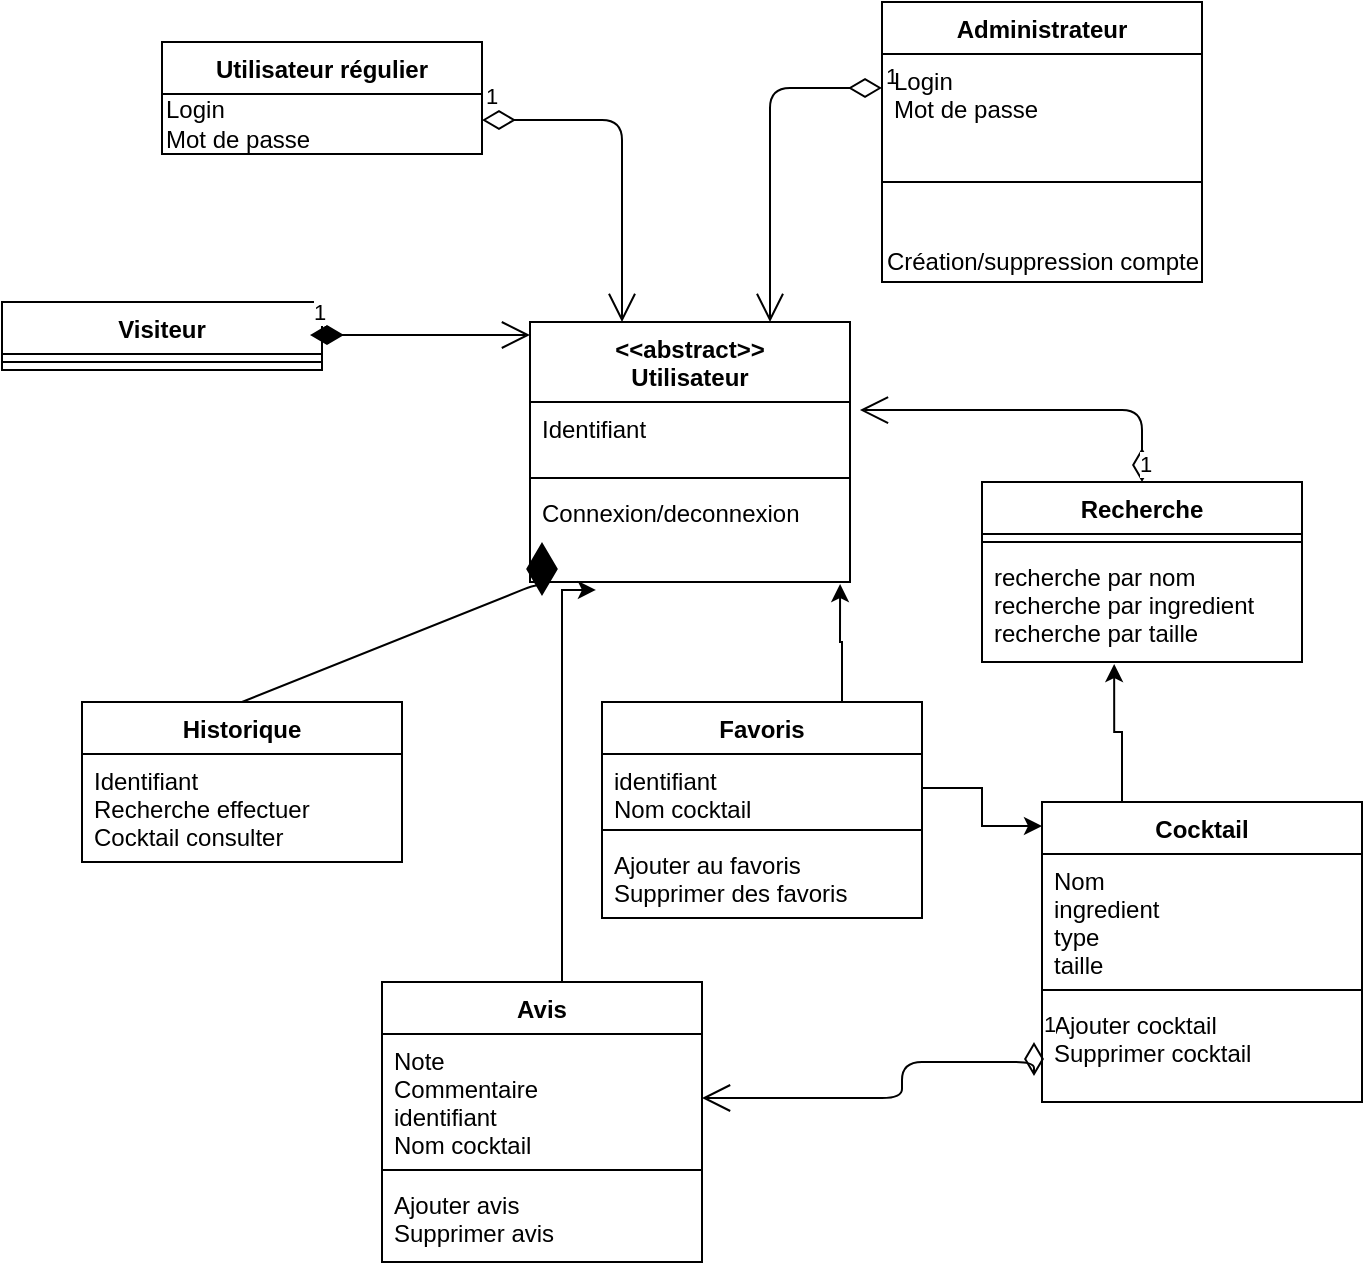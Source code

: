 <mxfile version="13.7.5" type="github">
  <diagram id="3J0MkAagL5TbEygOvl54" name="Page-1">
    <mxGraphModel dx="904" dy="547" grid="1" gridSize="10" guides="1" tooltips="1" connect="1" arrows="1" fold="1" page="1" pageScale="1" pageWidth="827" pageHeight="1169" math="0" shadow="0">
      <root>
        <mxCell id="0" />
        <mxCell id="1" parent="0" />
        <mxCell id="rOZuY8Ab4slvsV-LKuFR-18" value="Utilisateur régulier" style="swimlane;fontStyle=1;align=center;verticalAlign=top;childLayout=stackLayout;horizontal=1;startSize=26;horizontalStack=0;resizeParent=1;resizeParentMax=0;resizeLast=0;collapsible=1;marginBottom=0;" parent="1" vertex="1">
          <mxGeometry x="150" y="40" width="160" height="56" as="geometry">
            <mxRectangle x="150" y="40" width="140" height="26" as="alternateBounds" />
          </mxGeometry>
        </mxCell>
        <mxCell id="rOZuY8Ab4slvsV-LKuFR-45" value="Login&lt;br&gt;&lt;div&gt;&lt;span&gt;Mot de passe&lt;/span&gt;&lt;/div&gt;" style="text;html=1;align=left;verticalAlign=middle;resizable=0;points=[];autosize=1;" parent="rOZuY8Ab4slvsV-LKuFR-18" vertex="1">
          <mxGeometry y="26" width="160" height="30" as="geometry" />
        </mxCell>
        <mxCell id="rOZuY8Ab4slvsV-LKuFR-10" value="&lt;&lt;abstract&gt;&gt;&#xa;Utilisateur" style="swimlane;fontStyle=1;align=center;verticalAlign=top;childLayout=stackLayout;horizontal=1;startSize=40;horizontalStack=0;resizeParent=1;resizeParentMax=0;resizeLast=0;collapsible=1;marginBottom=0;" parent="1" vertex="1">
          <mxGeometry x="334" y="180" width="160" height="130" as="geometry" />
        </mxCell>
        <mxCell id="rOZuY8Ab4slvsV-LKuFR-11" value="Identifiant" style="text;strokeColor=none;fillColor=none;align=left;verticalAlign=top;spacingLeft=4;spacingRight=4;overflow=hidden;rotatable=0;points=[[0,0.5],[1,0.5]];portConstraint=eastwest;" parent="rOZuY8Ab4slvsV-LKuFR-10" vertex="1">
          <mxGeometry y="40" width="160" height="34" as="geometry" />
        </mxCell>
        <mxCell id="rOZuY8Ab4slvsV-LKuFR-12" value="" style="line;strokeWidth=1;fillColor=none;align=left;verticalAlign=middle;spacingTop=-1;spacingLeft=3;spacingRight=3;rotatable=0;labelPosition=right;points=[];portConstraint=eastwest;" parent="rOZuY8Ab4slvsV-LKuFR-10" vertex="1">
          <mxGeometry y="74" width="160" height="8" as="geometry" />
        </mxCell>
        <mxCell id="rOZuY8Ab4slvsV-LKuFR-13" value="Connexion/deconnexion" style="text;strokeColor=none;fillColor=none;align=left;verticalAlign=top;spacingLeft=4;spacingRight=4;overflow=hidden;rotatable=0;points=[[0,0.5],[1,0.5]];portConstraint=eastwest;" parent="rOZuY8Ab4slvsV-LKuFR-10" vertex="1">
          <mxGeometry y="82" width="160" height="48" as="geometry" />
        </mxCell>
        <mxCell id="rOZuY8Ab4slvsV-LKuFR-23" value="1" style="endArrow=open;html=1;endSize=12;startArrow=diamondThin;startSize=14;startFill=0;edgeStyle=orthogonalEdgeStyle;align=left;verticalAlign=bottom;exitX=1;exitY=0.5;exitDx=0;exitDy=0;" parent="1" edge="1">
          <mxGeometry x="-1" y="3" relative="1" as="geometry">
            <mxPoint x="310" y="79" as="sourcePoint" />
            <mxPoint x="380" y="180" as="targetPoint" />
            <Array as="points">
              <mxPoint x="380" y="79" />
              <mxPoint x="380" y="180" />
            </Array>
          </mxGeometry>
        </mxCell>
        <mxCell id="rOZuY8Ab4slvsV-LKuFR-25" value="1" style="endArrow=open;html=1;endSize=12;startArrow=diamondThin;startSize=14;startFill=0;edgeStyle=orthogonalEdgeStyle;align=left;verticalAlign=bottom;exitX=0;exitY=0.5;exitDx=0;exitDy=0;entryX=0.75;entryY=0;entryDx=0;entryDy=0;" parent="1" source="rOZuY8Ab4slvsV-LKuFR-15" target="rOZuY8Ab4slvsV-LKuFR-10" edge="1">
          <mxGeometry x="-1" y="3" relative="1" as="geometry">
            <mxPoint x="340" y="220" as="sourcePoint" />
            <mxPoint x="500" y="220" as="targetPoint" />
          </mxGeometry>
        </mxCell>
        <mxCell id="rOZuY8Ab4slvsV-LKuFR-34" value="Visiteur" style="swimlane;fontStyle=1;align=center;verticalAlign=top;childLayout=stackLayout;horizontal=1;startSize=26;horizontalStack=0;resizeParent=1;resizeParentMax=0;resizeLast=0;collapsible=1;marginBottom=0;" parent="1" vertex="1">
          <mxGeometry x="70" y="170" width="160" height="34" as="geometry" />
        </mxCell>
        <mxCell id="rOZuY8Ab4slvsV-LKuFR-36" value="" style="line;strokeWidth=1;fillColor=none;align=left;verticalAlign=middle;spacingTop=-1;spacingLeft=3;spacingRight=3;rotatable=0;labelPosition=right;points=[];portConstraint=eastwest;" parent="rOZuY8Ab4slvsV-LKuFR-34" vertex="1">
          <mxGeometry y="26" width="160" height="8" as="geometry" />
        </mxCell>
        <mxCell id="rOZuY8Ab4slvsV-LKuFR-38" value="1" style="endArrow=open;html=1;endSize=12;startArrow=diamondThin;startSize=14;startFill=1;edgeStyle=orthogonalEdgeStyle;align=left;verticalAlign=bottom;exitX=1;exitY=0.5;exitDx=0;exitDy=0;" parent="1" edge="1">
          <mxGeometry x="-1" y="3" relative="1" as="geometry">
            <mxPoint x="224" y="186.5" as="sourcePoint" />
            <mxPoint x="334" y="186.5" as="targetPoint" />
          </mxGeometry>
        </mxCell>
        <mxCell id="rOZuY8Ab4slvsV-LKuFR-43" value="" style="endArrow=diamondThin;endFill=1;endSize=24;html=1;exitX=0.5;exitY=0;exitDx=0;exitDy=0;" parent="1" source="rOZuY8Ab4slvsV-LKuFR-39" edge="1">
          <mxGeometry width="160" relative="1" as="geometry">
            <mxPoint x="340" y="250" as="sourcePoint" />
            <mxPoint x="340" y="290" as="targetPoint" />
            <Array as="points">
              <mxPoint x="340" y="310" />
            </Array>
          </mxGeometry>
        </mxCell>
        <mxCell id="rOZuY8Ab4slvsV-LKuFR-73" style="edgeStyle=orthogonalEdgeStyle;rounded=0;orthogonalLoop=1;jettySize=auto;html=1;exitX=0.25;exitY=0;exitDx=0;exitDy=0;entryX=0.413;entryY=1.018;entryDx=0;entryDy=0;entryPerimeter=0;startSize=26;" parent="1" source="rOZuY8Ab4slvsV-LKuFR-30" target="rOZuY8Ab4slvsV-LKuFR-29" edge="1">
          <mxGeometry relative="1" as="geometry" />
        </mxCell>
        <mxCell id="rOZuY8Ab4slvsV-LKuFR-30" value="Cocktail" style="swimlane;fontStyle=1;align=center;verticalAlign=top;childLayout=stackLayout;horizontal=1;startSize=26;horizontalStack=0;resizeParent=1;resizeParentMax=0;resizeLast=0;collapsible=1;marginBottom=0;" parent="1" vertex="1">
          <mxGeometry x="590" y="420" width="160" height="150" as="geometry" />
        </mxCell>
        <mxCell id="rOZuY8Ab4slvsV-LKuFR-31" value="Nom&#xa;ingredient&#xa;type&#xa;taille&#xa;" style="text;strokeColor=none;fillColor=none;align=left;verticalAlign=top;spacingLeft=4;spacingRight=4;overflow=hidden;rotatable=0;points=[[0,0.5],[1,0.5]];portConstraint=eastwest;" parent="rOZuY8Ab4slvsV-LKuFR-30" vertex="1">
          <mxGeometry y="26" width="160" height="64" as="geometry" />
        </mxCell>
        <mxCell id="rOZuY8Ab4slvsV-LKuFR-32" value="" style="line;strokeWidth=1;fillColor=none;align=left;verticalAlign=middle;spacingTop=-1;spacingLeft=3;spacingRight=3;rotatable=0;labelPosition=right;points=[];portConstraint=eastwest;" parent="rOZuY8Ab4slvsV-LKuFR-30" vertex="1">
          <mxGeometry y="90" width="160" height="8" as="geometry" />
        </mxCell>
        <mxCell id="rOZuY8Ab4slvsV-LKuFR-33" value="Ajouter cocktail&#xa;Supprimer cocktail" style="text;strokeColor=none;fillColor=none;align=left;verticalAlign=top;spacingLeft=4;spacingRight=4;overflow=hidden;rotatable=0;points=[[0,0.5],[1,0.5]];portConstraint=eastwest;" parent="rOZuY8Ab4slvsV-LKuFR-30" vertex="1">
          <mxGeometry y="98" width="160" height="52" as="geometry" />
        </mxCell>
        <mxCell id="rOZuY8Ab4slvsV-LKuFR-39" value="Historique" style="swimlane;fontStyle=1;align=center;verticalAlign=top;childLayout=stackLayout;horizontal=1;startSize=26;horizontalStack=0;resizeParent=1;resizeParentMax=0;resizeLast=0;collapsible=1;marginBottom=0;" parent="1" vertex="1">
          <mxGeometry x="110" y="370" width="160" height="80" as="geometry" />
        </mxCell>
        <mxCell id="rOZuY8Ab4slvsV-LKuFR-40" value="Identifiant&#xa;Recherche effectuer&#xa;Cocktail consulter" style="text;strokeColor=none;fillColor=none;align=left;verticalAlign=top;spacingLeft=4;spacingRight=4;overflow=hidden;rotatable=0;points=[[0,0.5],[1,0.5]];portConstraint=eastwest;" parent="rOZuY8Ab4slvsV-LKuFR-39" vertex="1">
          <mxGeometry y="26" width="160" height="54" as="geometry" />
        </mxCell>
        <mxCell id="rOZuY8Ab4slvsV-LKuFR-26" value="Recherche" style="swimlane;fontStyle=1;align=center;verticalAlign=top;childLayout=stackLayout;horizontal=1;startSize=26;horizontalStack=0;resizeParent=1;resizeParentMax=0;resizeLast=0;collapsible=1;marginBottom=0;" parent="1" vertex="1">
          <mxGeometry x="560" y="260" width="160" height="90" as="geometry" />
        </mxCell>
        <mxCell id="rOZuY8Ab4slvsV-LKuFR-28" value="" style="line;strokeWidth=1;fillColor=none;align=left;verticalAlign=middle;spacingTop=-1;spacingLeft=3;spacingRight=3;rotatable=0;labelPosition=right;points=[];portConstraint=eastwest;" parent="rOZuY8Ab4slvsV-LKuFR-26" vertex="1">
          <mxGeometry y="26" width="160" height="8" as="geometry" />
        </mxCell>
        <mxCell id="rOZuY8Ab4slvsV-LKuFR-29" value="recherche par nom&#xa;recherche par ingredient&#xa;recherche par taille" style="text;strokeColor=none;fillColor=none;align=left;verticalAlign=top;spacingLeft=4;spacingRight=4;overflow=hidden;rotatable=0;points=[[0,0.5],[1,0.5]];portConstraint=eastwest;" parent="rOZuY8Ab4slvsV-LKuFR-26" vertex="1">
          <mxGeometry y="34" width="160" height="56" as="geometry" />
        </mxCell>
        <mxCell id="rOZuY8Ab4slvsV-LKuFR-46" value="1" style="endArrow=open;html=1;endSize=12;startArrow=diamondThin;startSize=14;startFill=0;edgeStyle=orthogonalEdgeStyle;align=left;verticalAlign=bottom;exitX=0.5;exitY=0;exitDx=0;exitDy=0;entryX=1.031;entryY=0.118;entryDx=0;entryDy=0;entryPerimeter=0;" parent="1" source="rOZuY8Ab4slvsV-LKuFR-26" target="rOZuY8Ab4slvsV-LKuFR-11" edge="1">
          <mxGeometry x="-1" y="3" relative="1" as="geometry">
            <mxPoint x="330" y="320" as="sourcePoint" />
            <mxPoint x="490" y="320" as="targetPoint" />
          </mxGeometry>
        </mxCell>
        <mxCell id="rOZuY8Ab4slvsV-LKuFR-53" value="1" style="endArrow=open;html=1;endSize=12;startArrow=diamondThin;startSize=14;startFill=0;edgeStyle=orthogonalEdgeStyle;align=left;verticalAlign=bottom;entryX=1;entryY=0.5;entryDx=0;entryDy=0;" parent="1" target="rOZuY8Ab4slvsV-LKuFR-48" edge="1">
          <mxGeometry x="-1" y="3" relative="1" as="geometry">
            <mxPoint x="586" y="540" as="sourcePoint" />
            <mxPoint x="490" y="320" as="targetPoint" />
            <Array as="points">
              <mxPoint x="586" y="550" />
              <mxPoint x="520" y="550" />
              <mxPoint x="520" y="568" />
            </Array>
          </mxGeometry>
        </mxCell>
        <mxCell id="rOZuY8Ab4slvsV-LKuFR-14" value="Administrateur" style="swimlane;fontStyle=1;align=center;verticalAlign=top;childLayout=stackLayout;horizontal=1;startSize=26;horizontalStack=0;resizeParent=1;resizeParentMax=0;resizeLast=0;collapsible=1;marginBottom=0;" parent="1" vertex="1">
          <mxGeometry x="510" y="20" width="160" height="140" as="geometry" />
        </mxCell>
        <mxCell id="rOZuY8Ab4slvsV-LKuFR-15" value="Login&#xa;Mot de passe" style="text;strokeColor=none;fillColor=none;align=left;verticalAlign=top;spacingLeft=4;spacingRight=4;overflow=hidden;rotatable=0;points=[[0,0.5],[1,0.5]];portConstraint=eastwest;" parent="rOZuY8Ab4slvsV-LKuFR-14" vertex="1">
          <mxGeometry y="26" width="160" height="34" as="geometry" />
        </mxCell>
        <mxCell id="rOZuY8Ab4slvsV-LKuFR-16" value="" style="line;strokeWidth=1;fillColor=none;align=left;verticalAlign=middle;spacingTop=-1;spacingLeft=3;spacingRight=3;rotatable=0;labelPosition=right;points=[];portConstraint=eastwest;" parent="rOZuY8Ab4slvsV-LKuFR-14" vertex="1">
          <mxGeometry y="60" width="160" height="60" as="geometry" />
        </mxCell>
        <mxCell id="rOZuY8Ab4slvsV-LKuFR-56" value="Création/suppression compte" style="text;html=1;align=center;verticalAlign=middle;resizable=0;points=[];autosize=1;" parent="rOZuY8Ab4slvsV-LKuFR-14" vertex="1">
          <mxGeometry y="120" width="160" height="20" as="geometry" />
        </mxCell>
        <mxCell id="rOZuY8Ab4slvsV-LKuFR-74" style="edgeStyle=orthogonalEdgeStyle;rounded=0;orthogonalLoop=1;jettySize=auto;html=1;exitX=0.25;exitY=0;exitDx=0;exitDy=0;entryX=0.206;entryY=1.083;entryDx=0;entryDy=0;entryPerimeter=0;startSize=26;" parent="1" source="rOZuY8Ab4slvsV-LKuFR-47" target="rOZuY8Ab4slvsV-LKuFR-13" edge="1">
          <mxGeometry relative="1" as="geometry">
            <Array as="points">
              <mxPoint x="350" y="510" />
              <mxPoint x="350" y="314" />
            </Array>
          </mxGeometry>
        </mxCell>
        <mxCell id="rOZuY8Ab4slvsV-LKuFR-47" value="Avis" style="swimlane;fontStyle=1;align=center;verticalAlign=top;childLayout=stackLayout;horizontal=1;startSize=26;horizontalStack=0;resizeParent=1;resizeParentMax=0;resizeLast=0;collapsible=1;marginBottom=0;" parent="1" vertex="1">
          <mxGeometry x="260" y="510" width="160" height="140" as="geometry" />
        </mxCell>
        <mxCell id="rOZuY8Ab4slvsV-LKuFR-48" value="Note&#xa;Commentaire&#xa;identifiant&#xa;Nom cocktail" style="text;strokeColor=none;fillColor=none;align=left;verticalAlign=top;spacingLeft=4;spacingRight=4;overflow=hidden;rotatable=0;points=[[0,0.5],[1,0.5]];portConstraint=eastwest;" parent="rOZuY8Ab4slvsV-LKuFR-47" vertex="1">
          <mxGeometry y="26" width="160" height="64" as="geometry" />
        </mxCell>
        <mxCell id="rOZuY8Ab4slvsV-LKuFR-49" value="" style="line;strokeWidth=1;fillColor=none;align=left;verticalAlign=middle;spacingTop=-1;spacingLeft=3;spacingRight=3;rotatable=0;labelPosition=right;points=[];portConstraint=eastwest;" parent="rOZuY8Ab4slvsV-LKuFR-47" vertex="1">
          <mxGeometry y="90" width="160" height="8" as="geometry" />
        </mxCell>
        <mxCell id="rOZuY8Ab4slvsV-LKuFR-50" value="Ajouter avis&#xa;Supprimer avis" style="text;strokeColor=none;fillColor=none;align=left;verticalAlign=top;spacingLeft=4;spacingRight=4;overflow=hidden;rotatable=0;points=[[0,0.5],[1,0.5]];portConstraint=eastwest;" parent="rOZuY8Ab4slvsV-LKuFR-47" vertex="1">
          <mxGeometry y="98" width="160" height="42" as="geometry" />
        </mxCell>
        <mxCell id="rOZuY8Ab4slvsV-LKuFR-71" style="edgeStyle=orthogonalEdgeStyle;rounded=0;orthogonalLoop=1;jettySize=auto;html=1;exitX=0.75;exitY=0;exitDx=0;exitDy=0;entryX=0.969;entryY=1.021;entryDx=0;entryDy=0;entryPerimeter=0;startSize=26;" parent="1" source="rOZuY8Ab4slvsV-LKuFR-67" target="rOZuY8Ab4slvsV-LKuFR-13" edge="1">
          <mxGeometry relative="1" as="geometry" />
        </mxCell>
        <mxCell id="rOZuY8Ab4slvsV-LKuFR-67" value="Favoris" style="swimlane;fontStyle=1;align=center;verticalAlign=top;childLayout=stackLayout;horizontal=1;startSize=26;horizontalStack=0;resizeParent=1;resizeParentMax=0;resizeLast=0;collapsible=1;marginBottom=0;" parent="1" vertex="1">
          <mxGeometry x="370" y="370" width="160" height="108" as="geometry" />
        </mxCell>
        <mxCell id="rOZuY8Ab4slvsV-LKuFR-68" value="identifiant&#xa;Nom cocktail" style="text;strokeColor=none;fillColor=none;align=left;verticalAlign=top;spacingLeft=4;spacingRight=4;overflow=hidden;rotatable=0;points=[[0,0.5],[1,0.5]];portConstraint=eastwest;" parent="rOZuY8Ab4slvsV-LKuFR-67" vertex="1">
          <mxGeometry y="26" width="160" height="34" as="geometry" />
        </mxCell>
        <mxCell id="rOZuY8Ab4slvsV-LKuFR-69" value="" style="line;strokeWidth=1;fillColor=none;align=left;verticalAlign=middle;spacingTop=-1;spacingLeft=3;spacingRight=3;rotatable=0;labelPosition=right;points=[];portConstraint=eastwest;" parent="rOZuY8Ab4slvsV-LKuFR-67" vertex="1">
          <mxGeometry y="60" width="160" height="8" as="geometry" />
        </mxCell>
        <mxCell id="rOZuY8Ab4slvsV-LKuFR-70" value="Ajouter au favoris&#xa;Supprimer des favoris" style="text;strokeColor=none;fillColor=none;align=left;verticalAlign=top;spacingLeft=4;spacingRight=4;overflow=hidden;rotatable=0;points=[[0,0.5],[1,0.5]];portConstraint=eastwest;" parent="rOZuY8Ab4slvsV-LKuFR-67" vertex="1">
          <mxGeometry y="68" width="160" height="40" as="geometry" />
        </mxCell>
        <mxCell id="rOZuY8Ab4slvsV-LKuFR-72" style="edgeStyle=orthogonalEdgeStyle;rounded=0;orthogonalLoop=1;jettySize=auto;html=1;exitX=1;exitY=0.5;exitDx=0;exitDy=0;entryX=0;entryY=0.08;entryDx=0;entryDy=0;entryPerimeter=0;startSize=26;" parent="1" source="rOZuY8Ab4slvsV-LKuFR-68" target="rOZuY8Ab4slvsV-LKuFR-30" edge="1">
          <mxGeometry relative="1" as="geometry" />
        </mxCell>
      </root>
    </mxGraphModel>
  </diagram>
</mxfile>
